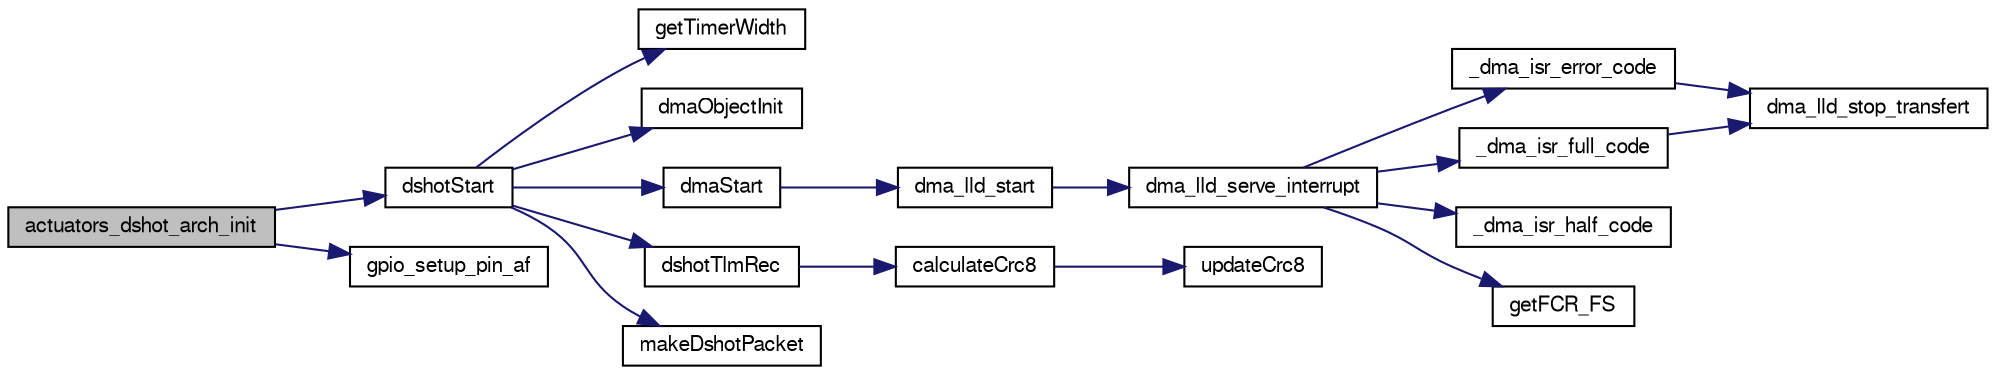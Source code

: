 digraph "actuators_dshot_arch_init"
{
  edge [fontname="FreeSans",fontsize="10",labelfontname="FreeSans",labelfontsize="10"];
  node [fontname="FreeSans",fontsize="10",shape=record];
  rankdir="LR";
  Node1 [label="actuators_dshot_arch_init",height=0.2,width=0.4,color="black", fillcolor="grey75", style="filled", fontcolor="black"];
  Node1 -> Node2 [color="midnightblue",fontsize="10",style="solid",fontname="FreeSans"];
  Node2 [label="dshotStart",height=0.2,width=0.4,color="black", fillcolor="white", style="filled",URL="$esc__dshot_8c.html#a016263bbfd016452191cd9e4e345b1dc",tooltip="Configures and activates the DSHOT peripheral. "];
  Node2 -> Node3 [color="midnightblue",fontsize="10",style="solid",fontname="FreeSans"];
  Node3 [label="getTimerWidth",height=0.2,width=0.4,color="black", fillcolor="white", style="filled",URL="$esc__dshot_8c.html#a07f476e006400858ea955505b6db7557"];
  Node2 -> Node4 [color="midnightblue",fontsize="10",style="solid",fontname="FreeSans"];
  Node4 [label="dmaObjectInit",height=0.2,width=0.4,color="black", fillcolor="white", style="filled",URL="$hal__stm32__dma_8c.html#a0eeaca4a9d0494d44986bc443aa6c80c"];
  Node2 -> Node5 [color="midnightblue",fontsize="10",style="solid",fontname="FreeSans"];
  Node5 [label="dmaStart",height=0.2,width=0.4,color="black", fillcolor="white", style="filled",URL="$hal__stm32__dma_8c.html#ad255236c42982a3368342bbfeee0c783",tooltip="Configures and activates the DMA peripheral. "];
  Node5 -> Node6 [color="midnightblue",fontsize="10",style="solid",fontname="FreeSans"];
  Node6 [label="dma_lld_start",height=0.2,width=0.4,color="black", fillcolor="white", style="filled",URL="$hal__stm32__dma_8c.html#a991ade7a6254eabbe74489fa7c8f366a",tooltip="Configures and activates the DMA peripheral. "];
  Node6 -> Node7 [color="midnightblue",fontsize="10",style="solid",fontname="FreeSans"];
  Node7 [label="dma_lld_serve_interrupt",height=0.2,width=0.4,color="black", fillcolor="white", style="filled",URL="$hal__stm32__dma_8c.html#af19ab796ea3d6054e7401cfaf0bfeefe",tooltip="DMA ISR service routine. "];
  Node7 -> Node8 [color="midnightblue",fontsize="10",style="solid",fontname="FreeSans"];
  Node8 [label="_dma_isr_error_code",height=0.2,width=0.4,color="black", fillcolor="white", style="filled",URL="$hal__stm32__dma_8h.html#a754932a38627dd6a86ecc88253dc6687",tooltip="Common ISR code, error event. "];
  Node8 -> Node9 [color="midnightblue",fontsize="10",style="solid",fontname="FreeSans"];
  Node9 [label="dma_lld_stop_transfert",height=0.2,width=0.4,color="black", fillcolor="white", style="filled",URL="$hal__stm32__dma_8h.html#ab2d180e5adb10579b0b032987f338d33",tooltip="Stops an ongoing transaction. "];
  Node7 -> Node10 [color="midnightblue",fontsize="10",style="solid",fontname="FreeSans"];
  Node10 [label="_dma_isr_full_code",height=0.2,width=0.4,color="black", fillcolor="white", style="filled",URL="$hal__stm32__dma_8h.html#aa5d22761474681d44a4d69141336a04c",tooltip="Common ISR code, full buffer event. "];
  Node10 -> Node9 [color="midnightblue",fontsize="10",style="solid",fontname="FreeSans"];
  Node7 -> Node11 [color="midnightblue",fontsize="10",style="solid",fontname="FreeSans"];
  Node11 [label="_dma_isr_half_code",height=0.2,width=0.4,color="black", fillcolor="white", style="filled",URL="$hal__stm32__dma_8h.html#ac9cf607ddf63798249b67ed248411b12",tooltip="Common ISR code, half buffer event. "];
  Node7 -> Node12 [color="midnightblue",fontsize="10",style="solid",fontname="FreeSans"];
  Node12 [label="getFCR_FS",height=0.2,width=0.4,color="black", fillcolor="white", style="filled",URL="$hal__stm32__dma_8c.html#a5c6eaa4da527eb2499e3831069eb1ab3"];
  Node2 -> Node13 [color="midnightblue",fontsize="10",style="solid",fontname="FreeSans"];
  Node13 [label="dshotTlmRec",height=0.2,width=0.4,color="black", fillcolor="white", style="filled",URL="$esc__dshot_8c.html#ab33d9ca67899cf25bb7306d076b6e0fa"];
  Node13 -> Node14 [color="midnightblue",fontsize="10",style="solid",fontname="FreeSans"];
  Node14 [label="calculateCrc8",height=0.2,width=0.4,color="black", fillcolor="white", style="filled",URL="$esc__dshot_8c.html#a2e417dbd1839a8efbf515ea7315b80d4"];
  Node14 -> Node15 [color="midnightblue",fontsize="10",style="solid",fontname="FreeSans"];
  Node15 [label="updateCrc8",height=0.2,width=0.4,color="black", fillcolor="white", style="filled",URL="$esc__dshot_8c.html#aea595f27e51665e32b06116f9965c856"];
  Node2 -> Node16 [color="midnightblue",fontsize="10",style="solid",fontname="FreeSans"];
  Node16 [label="makeDshotPacket",height=0.2,width=0.4,color="black", fillcolor="white", style="filled",URL="$esc__dshot_8c.html#ad6b10d799e249f91b8d9bec6bd4cf0ec"];
  Node1 -> Node17 [color="midnightblue",fontsize="10",style="solid",fontname="FreeSans"];
  Node17 [label="gpio_setup_pin_af",height=0.2,width=0.4,color="black", fillcolor="white", style="filled",URL="$chibios_2mcu__periph_2gpio__arch_8c.html#a528b4b25ff5b01c8fc531698281f80f1",tooltip="Setup a gpio for input or output with alternate function. "];
}
